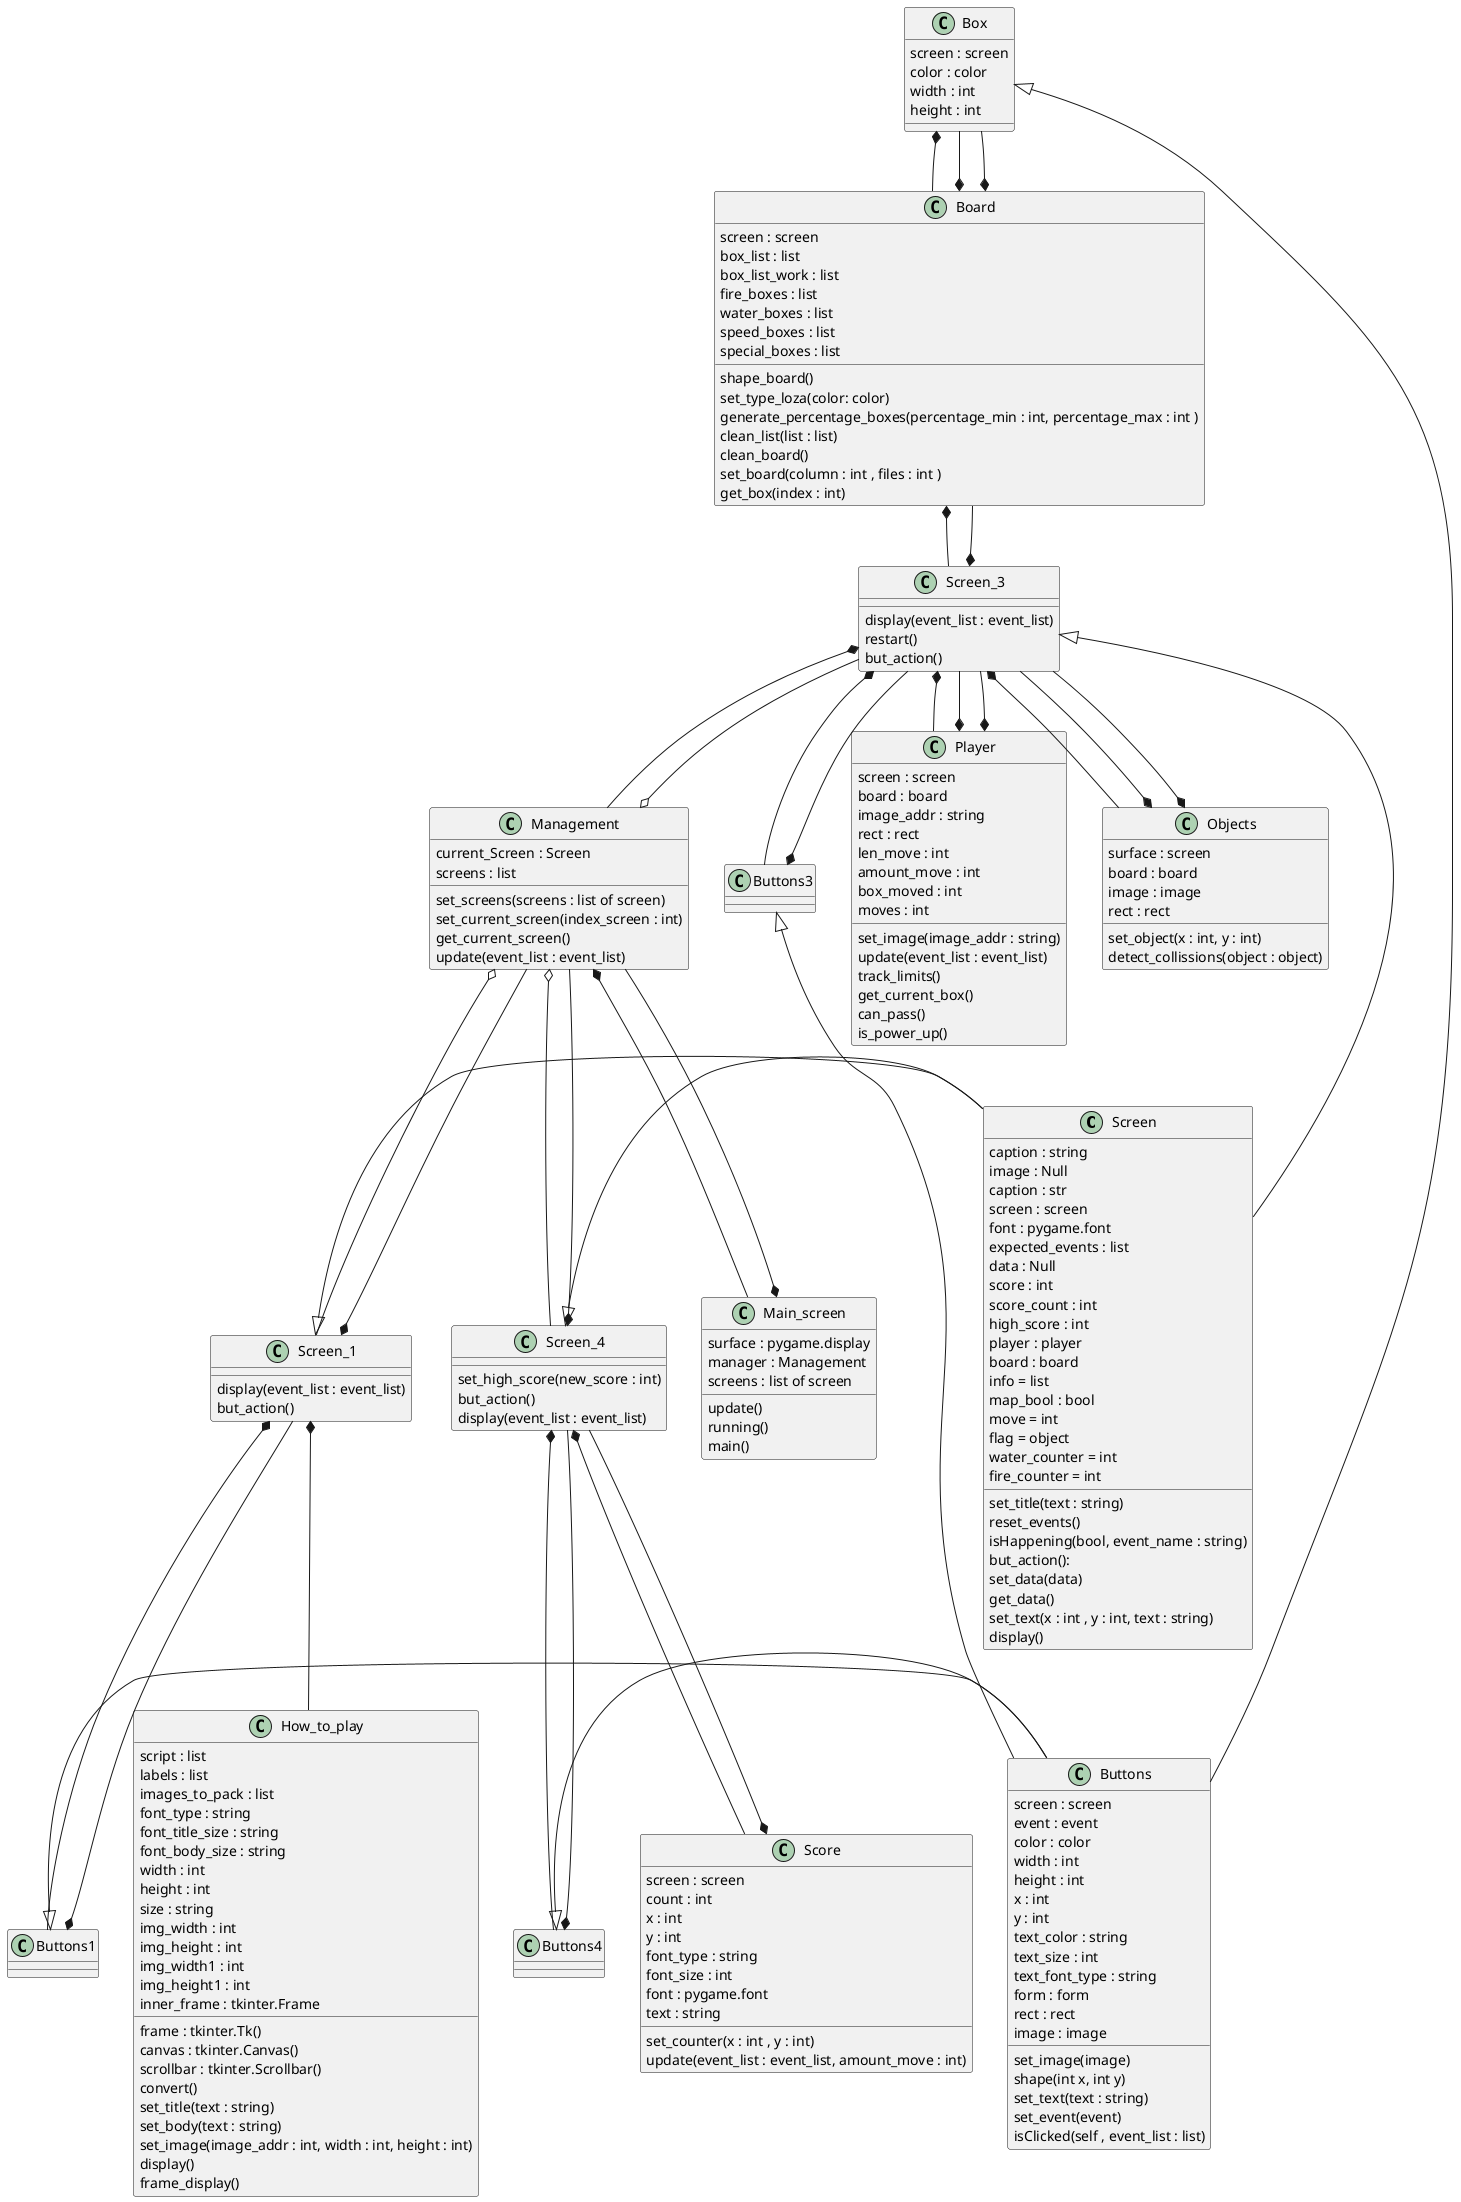 @startuml Main 

class "Screen" as Sc 
class "Buttons" as Bt 
class "Board" as Bd 
class "Player" as Pl 
class "Management" as Mn 
class "Objects" as Ob 
class "Score" as Sr 
class "Screen_1" as Sc1 
class "Screen_3" as Sc3 
class "Screen_4" as Sc4 
class "Main_screen" as Msc 
class "How_to_play" as Hw 
class "Box" as Bx
class "Buttons1" as Bt1

Sc : caption : string 
Sc : image : Null
Sc : caption : str
Sc : screen : screen
Sc : font : pygame.font
Sc : expected_events : list
Sc : data : Null
Sc : score : int
Sc : score_count : int
Sc : high_score : int
Sc : player : player
Sc : board : board
Sc : info = list
Sc : map_bool : bool
Sc : move = int
Sc : flag = object
Sc : water_counter = int
Sc : fire_counter = int
Sc : set_title(text : string)
Sc : reset_events()
Sc : isHappening(bool, event_name : string)   
Sc : but_action():   
Sc : set_data(data)   
Sc : get_data()   
Sc : set_text(x : int , y : int, text : string)   
Sc : display()


Bt : screen : screen
Bt : event : event
Bt : color : color
Bt : width : int
Bt : height : int
Bt : x : int
Bt : y : int
Bt : text_color : string
Bt : text_size : int
Bt : text_font_type : string
Bt : form : form
Bt : rect : rect
Bt : image : image
Bt : set_image(image)
Bt : shape(int x, int y)
Bt : set_text(text : string)
Bt : set_event(event)
Bt : isClicked(self , event_list : list)

Bx <|- Bt
Bd *-- Bx
Bx : screen : screen
Bx : color : color
Bx : width : int
Bx : height : int



Bd : screen : screen
Bd : box_list : list
Bd : box_list_work : list
Bd : fire_boxes : list
Bd : water_boxes : list
Bd : speed_boxes : list
Bd : special_boxes : list   
Bd : shape_board()
Bd : set_type_loza(color: color) 
Bd : generate_percentage_boxes(percentage_min : int, percentage_max : int )
Bd : clean_list(list : list)
Bd : clean_board()      
Bd : set_board(column : int , files : int )
Bd : get_box(index : int)
Bd *-- Bx
Bx *-- Bd

        
Pl : screen : screen
Pl : board : board
Pl : image_addr : string
Pl : rect : rect
Pl : len_move : int
Pl : amount_move : int
Pl : box_moved : int
Pl : moves : int 
Pl : set_image(image_addr : string)
Pl : update(event_list : event_list)             
Pl : track_limits() 
Pl : get_current_box()
Pl : can_pass()   
Pl : is_power_up()

  
Mn : current_Screen : Screen
Mn : screens : list
Mn : set_screens(screens : list of screen)       
Mn : set_current_screen(index_screen : int)               
Mn : get_current_screen()    
Mn : update(event_list : event_list)


Ob : surface : screen
Ob : board : board
Ob : image : image
Ob : rect : rect
Ob : set_object(x : int, y : int)
Ob : detect_collissions(object : object)

Sr *-- Sc4
Sr : screen : screen
Sr : count : int
Sr : x : int
Sr : y : int
Sr : font_type : string
Sr : font_size : int
Sr : font : pygame.font
Sr : text : string
Sr : set_counter(x : int , y : int)
Sr : update(event_list : event_list, amount_move : int)


Hw : script : list
Hw : labels : list
Hw : images_to_pack : list
Hw : font_type : string
Hw : font_title_size : string
Hw : font_body_size : string
Hw : width : int
Hw : height : int
Hw : size : string
Hw : frame : tkinter.Tk()
Hw : img_width : int
Hw : img_height : int
Hw : img_width1 : int
Hw : img_height1 : int
Hw : canvas : tkinter.Canvas()
Hw : scrollbar : tkinter.Scrollbar()
Hw : inner_frame : tkinter.Frame
Hw : convert()
Hw : set_title(text : string)
Hw : set_body(text : string)
Hw : set_image(image_addr : int, width : int, height : int)
Hw : display()
Hw : frame_display()


Sc1 : display(event_list : event_list)
Sc1 : but_action()
Sc1 *-- Bt1
Bt1 <|- Bt
Sc1 <|- Sc 
Bt1 *-- Sc1

  
Sc3 : display(event_list : event_list)
Sc3 : restart()
Sc3 : but_action()
Sc3 <|- Sc
Sc3 *-- Bd
Sc3 *-- Ob
Sc3 *-- Pl
Ob *-- Sc3
Ob *-- Sc3
Pl *-- Sc3 
Pl *-- Sc3
Bd *-- Sc3
Sc3 *-- Buttons3
Buttons3 <|- Bt
Buttons3 *-- Sc3

Sc4 <|- Sc
Sc4 *-- Sr
Sc4 *-- Buttons4
Buttons4 <|- Bt
Buttons4 *-- Sc4
Sc4 : set_high_score(new_score : int)        
Sc4 : but_action()
Sc4 : display(event_list : event_list)  

Mn o-- Sc1 
Mn o-- Sc3
Mn o-- Sc4
Sc1 *-- Mn 
Sc3 *-- Mn
Sc4 *-- Mn

Mn *-- Msc
Msc *-- Mn
Sc1 *-- Hw
Msc : surface : pygame.display
Msc : manager : Management 
Msc : screens : list of screen   
Msc : update()
Msc : running()
Msc : main()







        